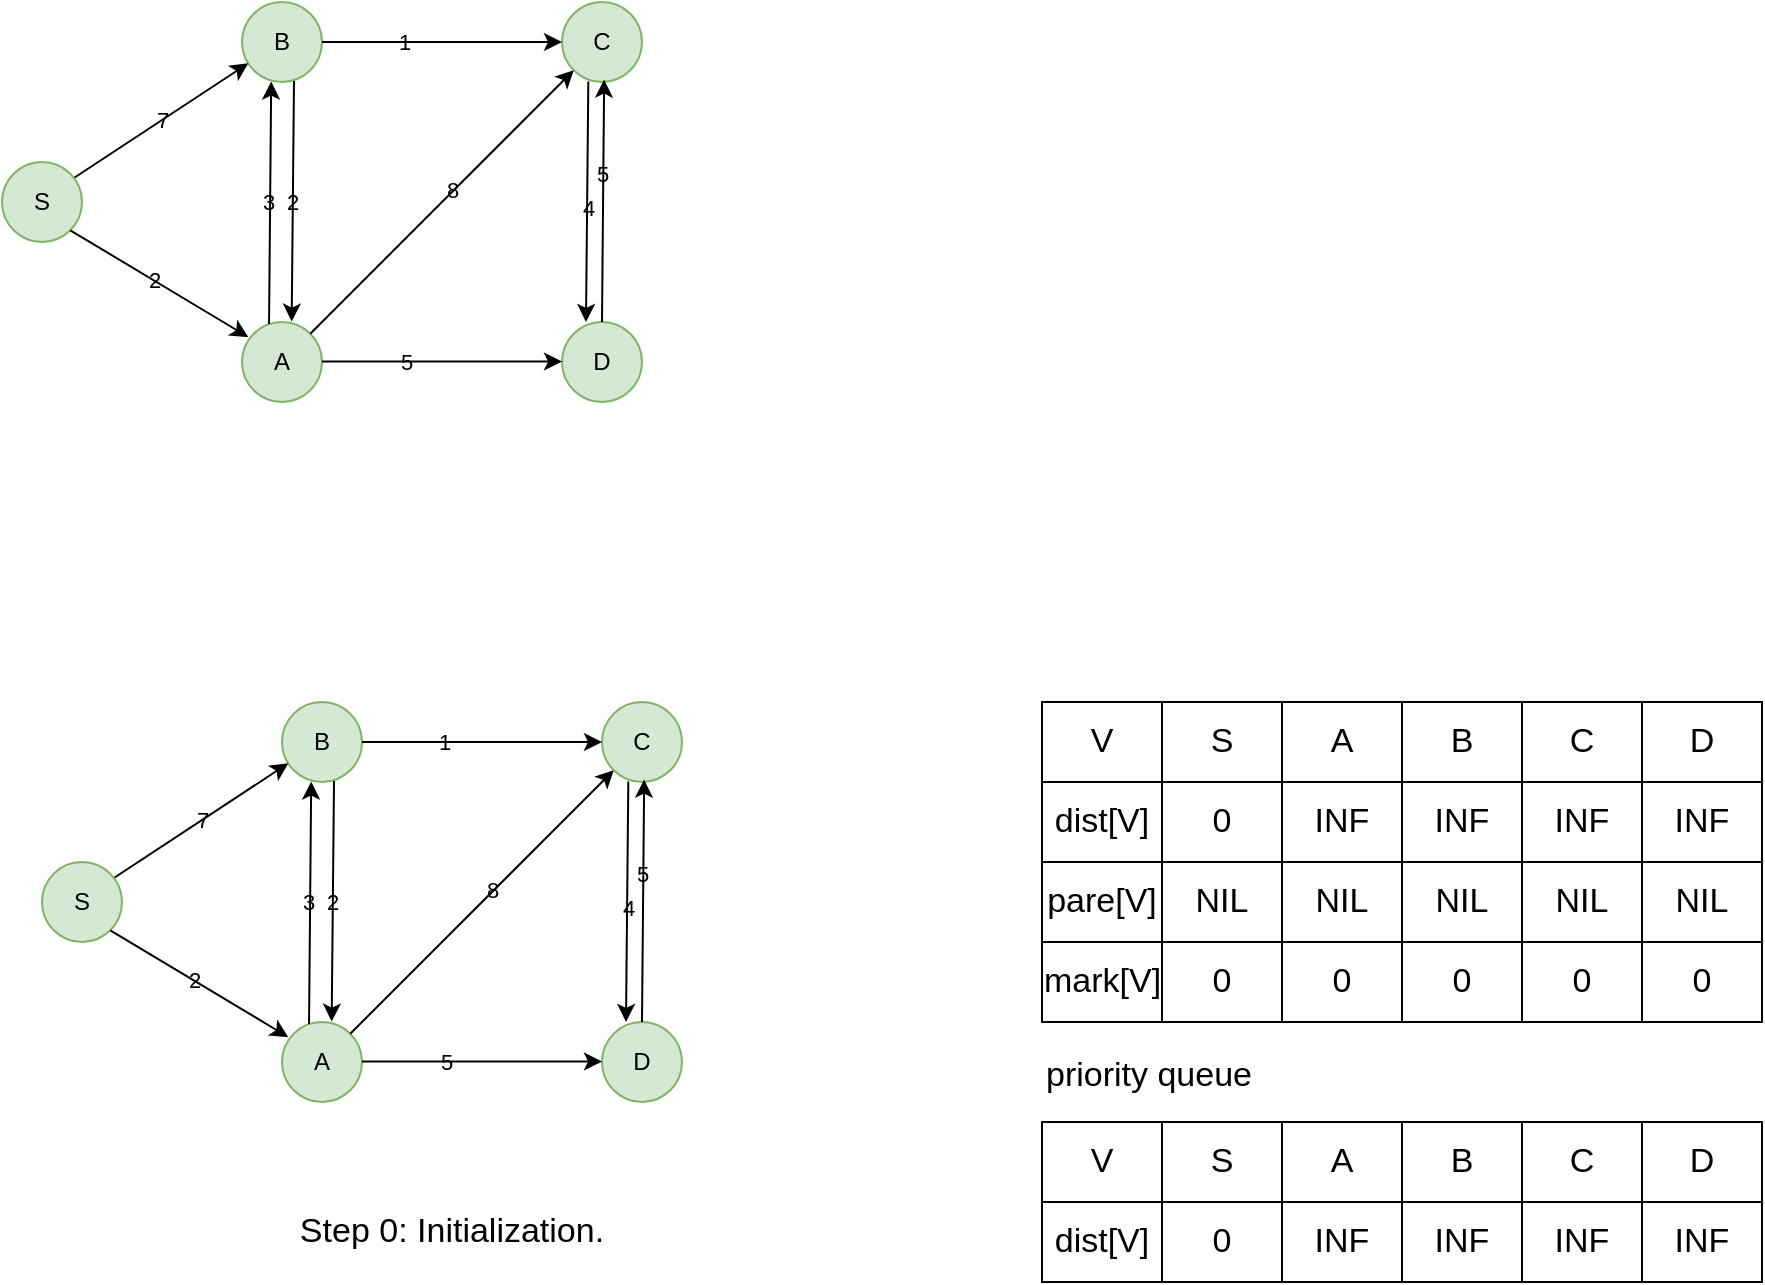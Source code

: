 <mxfile version="17.1.1" type="github">
  <diagram id="_dFQV9yzRKjEPI2oUBaA" name="Page-1">
    <mxGraphModel dx="823" dy="562" grid="1" gridSize="10" guides="1" tooltips="1" connect="1" arrows="1" fold="1" page="1" pageScale="1" pageWidth="827" pageHeight="1169" math="0" shadow="0">
      <root>
        <mxCell id="0" />
        <mxCell id="1" parent="0" />
        <mxCell id="8WXEVEu52d8ca_O_jeVY-1" value="S" style="ellipse;whiteSpace=wrap;html=1;aspect=fixed;fillColor=#d5e8d4;strokeColor=#82b366;labelBackgroundColor=none;" vertex="1" parent="1">
          <mxGeometry x="120" y="160" width="40" height="40" as="geometry" />
        </mxCell>
        <mxCell id="8WXEVEu52d8ca_O_jeVY-2" value="B" style="ellipse;whiteSpace=wrap;html=1;aspect=fixed;fillColor=#d5e8d4;strokeColor=#82b366;labelBackgroundColor=none;" vertex="1" parent="1">
          <mxGeometry x="240" y="80" width="40" height="40" as="geometry" />
        </mxCell>
        <mxCell id="8WXEVEu52d8ca_O_jeVY-3" value="A" style="ellipse;whiteSpace=wrap;html=1;aspect=fixed;fillColor=#d5e8d4;strokeColor=#82b366;labelBackgroundColor=none;" vertex="1" parent="1">
          <mxGeometry x="240" y="240" width="40" height="40" as="geometry" />
        </mxCell>
        <mxCell id="8WXEVEu52d8ca_O_jeVY-4" value="C" style="ellipse;whiteSpace=wrap;html=1;aspect=fixed;fillColor=#d5e8d4;strokeColor=#82b366;labelBackgroundColor=none;" vertex="1" parent="1">
          <mxGeometry x="400" y="80" width="40" height="40" as="geometry" />
        </mxCell>
        <mxCell id="8WXEVEu52d8ca_O_jeVY-5" value="D" style="ellipse;whiteSpace=wrap;html=1;aspect=fixed;fillColor=#d5e8d4;strokeColor=#82b366;labelBackgroundColor=none;" vertex="1" parent="1">
          <mxGeometry x="400" y="240" width="40" height="40" as="geometry" />
        </mxCell>
        <mxCell id="8WXEVEu52d8ca_O_jeVY-6" value="7" style="endArrow=classic;html=1;rounded=0;entryX=0.079;entryY=0.766;entryDx=0;entryDy=0;entryPerimeter=0;exitX=0.908;exitY=0.194;exitDx=0;exitDy=0;exitPerimeter=0;labelBackgroundColor=none;" edge="1" parent="1" source="8WXEVEu52d8ca_O_jeVY-1" target="8WXEVEu52d8ca_O_jeVY-2">
          <mxGeometry width="50" height="50" relative="1" as="geometry">
            <mxPoint x="390" y="300" as="sourcePoint" />
            <mxPoint x="440" y="250" as="targetPoint" />
          </mxGeometry>
        </mxCell>
        <mxCell id="8WXEVEu52d8ca_O_jeVY-7" value="" style="endArrow=classic;html=1;rounded=0;entryX=0.078;entryY=0.188;entryDx=0;entryDy=0;entryPerimeter=0;exitX=1;exitY=1;exitDx=0;exitDy=0;labelBackgroundColor=none;" edge="1" parent="1" source="8WXEVEu52d8ca_O_jeVY-1" target="8WXEVEu52d8ca_O_jeVY-3">
          <mxGeometry width="50" height="50" relative="1" as="geometry">
            <mxPoint x="166.32" y="177.76" as="sourcePoint" />
            <mxPoint x="253.16" y="120.64" as="targetPoint" />
          </mxGeometry>
        </mxCell>
        <mxCell id="8WXEVEu52d8ca_O_jeVY-15" value="2" style="edgeLabel;html=1;align=center;verticalAlign=middle;resizable=0;points=[];labelBackgroundColor=none;" vertex="1" connectable="0" parent="8WXEVEu52d8ca_O_jeVY-7">
          <mxGeometry x="-0.065" relative="1" as="geometry">
            <mxPoint as="offset" />
          </mxGeometry>
        </mxCell>
        <mxCell id="8WXEVEu52d8ca_O_jeVY-8" value="" style="endArrow=classic;html=1;rounded=0;exitX=0.65;exitY=0.988;exitDx=0;exitDy=0;exitPerimeter=0;entryX=0.621;entryY=-0.005;entryDx=0;entryDy=0;entryPerimeter=0;labelBackgroundColor=none;" edge="1" parent="1" source="8WXEVEu52d8ca_O_jeVY-2" target="8WXEVEu52d8ca_O_jeVY-3">
          <mxGeometry width="50" height="50" relative="1" as="geometry">
            <mxPoint x="320" y="190" as="sourcePoint" />
            <mxPoint x="370" y="140" as="targetPoint" />
          </mxGeometry>
        </mxCell>
        <mxCell id="8WXEVEu52d8ca_O_jeVY-17" value="2" style="edgeLabel;html=1;align=center;verticalAlign=middle;resizable=0;points=[];labelBackgroundColor=none;" vertex="1" connectable="0" parent="8WXEVEu52d8ca_O_jeVY-8">
          <mxGeometry x="0.008" y="-1" relative="1" as="geometry">
            <mxPoint as="offset" />
          </mxGeometry>
        </mxCell>
        <mxCell id="8WXEVEu52d8ca_O_jeVY-9" value="" style="endArrow=classic;html=1;rounded=0;entryX=0.365;entryY=0.994;entryDx=0;entryDy=0;entryPerimeter=0;exitX=0.338;exitY=0.024;exitDx=0;exitDy=0;exitPerimeter=0;labelBackgroundColor=none;" edge="1" parent="1" source="8WXEVEu52d8ca_O_jeVY-3" target="8WXEVEu52d8ca_O_jeVY-2">
          <mxGeometry width="50" height="50" relative="1" as="geometry">
            <mxPoint x="270" y="190" as="sourcePoint" />
            <mxPoint x="320" y="140" as="targetPoint" />
          </mxGeometry>
        </mxCell>
        <mxCell id="8WXEVEu52d8ca_O_jeVY-16" value="3" style="edgeLabel;html=1;align=center;verticalAlign=middle;resizable=0;points=[];labelBackgroundColor=none;" vertex="1" connectable="0" parent="8WXEVEu52d8ca_O_jeVY-9">
          <mxGeometry x="0.014" y="1" relative="1" as="geometry">
            <mxPoint as="offset" />
          </mxGeometry>
        </mxCell>
        <mxCell id="8WXEVEu52d8ca_O_jeVY-10" value="" style="endArrow=classic;html=1;rounded=0;entryX=0;entryY=0.5;entryDx=0;entryDy=0;exitX=1;exitY=0.5;exitDx=0;exitDy=0;labelBackgroundColor=none;" edge="1" parent="1" source="8WXEVEu52d8ca_O_jeVY-2" target="8WXEVEu52d8ca_O_jeVY-4">
          <mxGeometry width="50" height="50" relative="1" as="geometry">
            <mxPoint x="290" y="190" as="sourcePoint" />
            <mxPoint x="340" y="140" as="targetPoint" />
          </mxGeometry>
        </mxCell>
        <mxCell id="8WXEVEu52d8ca_O_jeVY-18" value="1" style="edgeLabel;html=1;align=center;verticalAlign=middle;resizable=0;points=[];labelBackgroundColor=none;" vertex="1" connectable="0" parent="8WXEVEu52d8ca_O_jeVY-10">
          <mxGeometry x="-0.328" relative="1" as="geometry">
            <mxPoint as="offset" />
          </mxGeometry>
        </mxCell>
        <mxCell id="8WXEVEu52d8ca_O_jeVY-11" value="" style="endArrow=classic;html=1;rounded=0;entryX=0;entryY=0.5;entryDx=0;entryDy=0;exitX=1;exitY=0.5;exitDx=0;exitDy=0;labelBackgroundColor=none;" edge="1" parent="1">
          <mxGeometry width="50" height="50" relative="1" as="geometry">
            <mxPoint x="280" y="259.8" as="sourcePoint" />
            <mxPoint x="400" y="259.8" as="targetPoint" />
          </mxGeometry>
        </mxCell>
        <mxCell id="8WXEVEu52d8ca_O_jeVY-19" value="5" style="edgeLabel;html=1;align=center;verticalAlign=middle;resizable=0;points=[];labelBackgroundColor=none;" vertex="1" connectable="0" parent="8WXEVEu52d8ca_O_jeVY-11">
          <mxGeometry x="-0.297" relative="1" as="geometry">
            <mxPoint as="offset" />
          </mxGeometry>
        </mxCell>
        <mxCell id="8WXEVEu52d8ca_O_jeVY-12" value="" style="endArrow=classic;html=1;rounded=0;exitX=1;exitY=0;exitDx=0;exitDy=0;entryX=0;entryY=1;entryDx=0;entryDy=0;labelBackgroundColor=none;" edge="1" parent="1" source="8WXEVEu52d8ca_O_jeVY-3" target="8WXEVEu52d8ca_O_jeVY-4">
          <mxGeometry width="50" height="50" relative="1" as="geometry">
            <mxPoint x="290" y="190" as="sourcePoint" />
            <mxPoint x="340" y="140" as="targetPoint" />
          </mxGeometry>
        </mxCell>
        <mxCell id="8WXEVEu52d8ca_O_jeVY-20" value="8" style="edgeLabel;html=1;align=center;verticalAlign=middle;resizable=0;points=[];labelBackgroundColor=none;" vertex="1" connectable="0" parent="8WXEVEu52d8ca_O_jeVY-12">
          <mxGeometry x="0.08" y="1" relative="1" as="geometry">
            <mxPoint as="offset" />
          </mxGeometry>
        </mxCell>
        <mxCell id="8WXEVEu52d8ca_O_jeVY-13" value="" style="endArrow=classic;html=1;rounded=0;exitX=0.65;exitY=0.988;exitDx=0;exitDy=0;exitPerimeter=0;entryX=0.621;entryY=-0.005;entryDx=0;entryDy=0;entryPerimeter=0;labelBackgroundColor=none;" edge="1" parent="1">
          <mxGeometry width="50" height="50" relative="1" as="geometry">
            <mxPoint x="413.16" y="119.72" as="sourcePoint" />
            <mxPoint x="412" y="240.0" as="targetPoint" />
          </mxGeometry>
        </mxCell>
        <mxCell id="8WXEVEu52d8ca_O_jeVY-21" value="4" style="edgeLabel;html=1;align=center;verticalAlign=middle;resizable=0;points=[];labelBackgroundColor=none;" vertex="1" connectable="0" parent="8WXEVEu52d8ca_O_jeVY-13">
          <mxGeometry x="0.055" relative="1" as="geometry">
            <mxPoint as="offset" />
          </mxGeometry>
        </mxCell>
        <mxCell id="8WXEVEu52d8ca_O_jeVY-14" value="" style="endArrow=classic;html=1;rounded=0;entryX=0.365;entryY=0.994;entryDx=0;entryDy=0;entryPerimeter=0;exitX=0.338;exitY=0.024;exitDx=0;exitDy=0;exitPerimeter=0;labelBackgroundColor=none;" edge="1" parent="1">
          <mxGeometry width="50" height="50" relative="1" as="geometry">
            <mxPoint x="420" y="240.0" as="sourcePoint" />
            <mxPoint x="421.08" y="118.8" as="targetPoint" />
          </mxGeometry>
        </mxCell>
        <mxCell id="8WXEVEu52d8ca_O_jeVY-22" value="5" style="edgeLabel;html=1;align=center;verticalAlign=middle;resizable=0;points=[];labelBackgroundColor=none;" vertex="1" connectable="0" parent="8WXEVEu52d8ca_O_jeVY-14">
          <mxGeometry x="0.218" y="1" relative="1" as="geometry">
            <mxPoint as="offset" />
          </mxGeometry>
        </mxCell>
        <mxCell id="8WXEVEu52d8ca_O_jeVY-24" value="&lt;font style=&quot;font-size: 17px&quot;&gt;Step 0: Initialization.&lt;/font&gt;" style="text;html=1;strokeColor=none;fillColor=none;align=center;verticalAlign=middle;whiteSpace=wrap;rounded=0;labelBackgroundColor=none;" vertex="1" parent="1">
          <mxGeometry x="220" y="680" width="250" height="30" as="geometry" />
        </mxCell>
        <mxCell id="8WXEVEu52d8ca_O_jeVY-80" value="" style="shape=table;html=1;whiteSpace=wrap;startSize=0;container=1;collapsible=0;childLayout=tableLayout;labelBackgroundColor=none;labelBorderColor=none;fontSize=17;fontColor=default;strokeColor=default;fillColor=none;" vertex="1" parent="1">
          <mxGeometry x="640" y="430" width="360" height="160" as="geometry" />
        </mxCell>
        <mxCell id="8WXEVEu52d8ca_O_jeVY-81" value="" style="shape=tableRow;horizontal=0;startSize=0;swimlaneHead=0;swimlaneBody=0;top=0;left=0;bottom=0;right=0;collapsible=0;dropTarget=0;fillColor=none;points=[[0,0.5],[1,0.5]];portConstraint=eastwest;labelBackgroundColor=none;labelBorderColor=none;fontSize=17;fontColor=default;strokeColor=default;" vertex="1" parent="8WXEVEu52d8ca_O_jeVY-80">
          <mxGeometry width="360" height="40" as="geometry" />
        </mxCell>
        <mxCell id="8WXEVEu52d8ca_O_jeVY-82" value="V " style="shape=partialRectangle;html=1;whiteSpace=wrap;connectable=0;fillColor=none;top=0;left=0;bottom=0;right=0;overflow=hidden;labelBackgroundColor=none;labelBorderColor=none;fontSize=17;fontColor=default;strokeColor=default;" vertex="1" parent="8WXEVEu52d8ca_O_jeVY-81">
          <mxGeometry width="60" height="40" as="geometry">
            <mxRectangle width="60" height="40" as="alternateBounds" />
          </mxGeometry>
        </mxCell>
        <mxCell id="8WXEVEu52d8ca_O_jeVY-83" value="S" style="shape=partialRectangle;html=1;whiteSpace=wrap;connectable=0;fillColor=none;top=0;left=0;bottom=0;right=0;overflow=hidden;labelBackgroundColor=none;labelBorderColor=none;fontSize=17;fontColor=default;strokeColor=default;" vertex="1" parent="8WXEVEu52d8ca_O_jeVY-81">
          <mxGeometry x="60" width="60" height="40" as="geometry">
            <mxRectangle width="60" height="40" as="alternateBounds" />
          </mxGeometry>
        </mxCell>
        <mxCell id="8WXEVEu52d8ca_O_jeVY-84" value="A" style="shape=partialRectangle;html=1;whiteSpace=wrap;connectable=0;fillColor=none;top=0;left=0;bottom=0;right=0;overflow=hidden;labelBackgroundColor=none;labelBorderColor=none;fontSize=17;fontColor=default;strokeColor=default;" vertex="1" parent="8WXEVEu52d8ca_O_jeVY-81">
          <mxGeometry x="120" width="60" height="40" as="geometry">
            <mxRectangle width="60" height="40" as="alternateBounds" />
          </mxGeometry>
        </mxCell>
        <mxCell id="8WXEVEu52d8ca_O_jeVY-93" value="B" style="shape=partialRectangle;html=1;whiteSpace=wrap;connectable=0;fillColor=none;top=0;left=0;bottom=0;right=0;overflow=hidden;labelBackgroundColor=none;labelBorderColor=none;fontSize=17;fontColor=default;strokeColor=default;" vertex="1" parent="8WXEVEu52d8ca_O_jeVY-81">
          <mxGeometry x="180" width="60" height="40" as="geometry">
            <mxRectangle width="60" height="40" as="alternateBounds" />
          </mxGeometry>
        </mxCell>
        <mxCell id="8WXEVEu52d8ca_O_jeVY-96" value="C" style="shape=partialRectangle;html=1;whiteSpace=wrap;connectable=0;fillColor=none;top=0;left=0;bottom=0;right=0;overflow=hidden;labelBackgroundColor=none;labelBorderColor=none;fontSize=17;fontColor=default;strokeColor=default;" vertex="1" parent="8WXEVEu52d8ca_O_jeVY-81">
          <mxGeometry x="240" width="60" height="40" as="geometry">
            <mxRectangle width="60" height="40" as="alternateBounds" />
          </mxGeometry>
        </mxCell>
        <mxCell id="8WXEVEu52d8ca_O_jeVY-99" value="D" style="shape=partialRectangle;html=1;whiteSpace=wrap;connectable=0;fillColor=none;top=0;left=0;bottom=0;right=0;overflow=hidden;labelBackgroundColor=none;labelBorderColor=none;fontSize=17;fontColor=default;strokeColor=default;" vertex="1" parent="8WXEVEu52d8ca_O_jeVY-81">
          <mxGeometry x="300" width="60" height="40" as="geometry">
            <mxRectangle width="60" height="40" as="alternateBounds" />
          </mxGeometry>
        </mxCell>
        <mxCell id="8WXEVEu52d8ca_O_jeVY-85" value="" style="shape=tableRow;horizontal=0;startSize=0;swimlaneHead=0;swimlaneBody=0;top=0;left=0;bottom=0;right=0;collapsible=0;dropTarget=0;fillColor=none;points=[[0,0.5],[1,0.5]];portConstraint=eastwest;labelBackgroundColor=none;labelBorderColor=none;fontSize=17;fontColor=default;strokeColor=default;" vertex="1" parent="8WXEVEu52d8ca_O_jeVY-80">
          <mxGeometry y="40" width="360" height="40" as="geometry" />
        </mxCell>
        <mxCell id="8WXEVEu52d8ca_O_jeVY-86" value="dist[V]" style="shape=partialRectangle;html=1;whiteSpace=wrap;connectable=0;fillColor=none;top=0;left=0;bottom=0;right=0;overflow=hidden;labelBackgroundColor=none;labelBorderColor=none;fontSize=17;fontColor=default;strokeColor=default;" vertex="1" parent="8WXEVEu52d8ca_O_jeVY-85">
          <mxGeometry width="60" height="40" as="geometry">
            <mxRectangle width="60" height="40" as="alternateBounds" />
          </mxGeometry>
        </mxCell>
        <mxCell id="8WXEVEu52d8ca_O_jeVY-87" value="0" style="shape=partialRectangle;html=1;whiteSpace=wrap;connectable=0;fillColor=none;top=0;left=0;bottom=0;right=0;overflow=hidden;labelBackgroundColor=none;labelBorderColor=none;fontSize=17;fontColor=default;strokeColor=default;" vertex="1" parent="8WXEVEu52d8ca_O_jeVY-85">
          <mxGeometry x="60" width="60" height="40" as="geometry">
            <mxRectangle width="60" height="40" as="alternateBounds" />
          </mxGeometry>
        </mxCell>
        <mxCell id="8WXEVEu52d8ca_O_jeVY-88" value="INF" style="shape=partialRectangle;html=1;whiteSpace=wrap;connectable=0;fillColor=none;top=0;left=0;bottom=0;right=0;overflow=hidden;labelBackgroundColor=none;labelBorderColor=none;fontSize=17;fontColor=default;strokeColor=default;" vertex="1" parent="8WXEVEu52d8ca_O_jeVY-85">
          <mxGeometry x="120" width="60" height="40" as="geometry">
            <mxRectangle width="60" height="40" as="alternateBounds" />
          </mxGeometry>
        </mxCell>
        <mxCell id="8WXEVEu52d8ca_O_jeVY-94" value="INF" style="shape=partialRectangle;html=1;whiteSpace=wrap;connectable=0;fillColor=none;top=0;left=0;bottom=0;right=0;overflow=hidden;labelBackgroundColor=none;labelBorderColor=none;fontSize=17;fontColor=default;strokeColor=default;" vertex="1" parent="8WXEVEu52d8ca_O_jeVY-85">
          <mxGeometry x="180" width="60" height="40" as="geometry">
            <mxRectangle width="60" height="40" as="alternateBounds" />
          </mxGeometry>
        </mxCell>
        <mxCell id="8WXEVEu52d8ca_O_jeVY-97" value="INF" style="shape=partialRectangle;html=1;whiteSpace=wrap;connectable=0;fillColor=none;top=0;left=0;bottom=0;right=0;overflow=hidden;labelBackgroundColor=none;labelBorderColor=none;fontSize=17;fontColor=default;strokeColor=default;" vertex="1" parent="8WXEVEu52d8ca_O_jeVY-85">
          <mxGeometry x="240" width="60" height="40" as="geometry">
            <mxRectangle width="60" height="40" as="alternateBounds" />
          </mxGeometry>
        </mxCell>
        <mxCell id="8WXEVEu52d8ca_O_jeVY-100" value="INF" style="shape=partialRectangle;html=1;whiteSpace=wrap;connectable=0;fillColor=none;top=0;left=0;bottom=0;right=0;overflow=hidden;labelBackgroundColor=none;labelBorderColor=none;fontSize=17;fontColor=default;strokeColor=default;" vertex="1" parent="8WXEVEu52d8ca_O_jeVY-85">
          <mxGeometry x="300" width="60" height="40" as="geometry">
            <mxRectangle width="60" height="40" as="alternateBounds" />
          </mxGeometry>
        </mxCell>
        <mxCell id="8WXEVEu52d8ca_O_jeVY-89" value="" style="shape=tableRow;horizontal=0;startSize=0;swimlaneHead=0;swimlaneBody=0;top=0;left=0;bottom=0;right=0;collapsible=0;dropTarget=0;fillColor=none;points=[[0,0.5],[1,0.5]];portConstraint=eastwest;labelBackgroundColor=none;labelBorderColor=none;fontSize=17;fontColor=default;strokeColor=default;" vertex="1" parent="8WXEVEu52d8ca_O_jeVY-80">
          <mxGeometry y="80" width="360" height="40" as="geometry" />
        </mxCell>
        <mxCell id="8WXEVEu52d8ca_O_jeVY-90" value="pare[V]" style="shape=partialRectangle;html=1;whiteSpace=wrap;connectable=0;fillColor=none;top=0;left=0;bottom=0;right=0;overflow=hidden;labelBackgroundColor=none;labelBorderColor=none;fontSize=17;fontColor=default;strokeColor=default;" vertex="1" parent="8WXEVEu52d8ca_O_jeVY-89">
          <mxGeometry width="60" height="40" as="geometry">
            <mxRectangle width="60" height="40" as="alternateBounds" />
          </mxGeometry>
        </mxCell>
        <mxCell id="8WXEVEu52d8ca_O_jeVY-91" value="NIL" style="shape=partialRectangle;html=1;whiteSpace=wrap;connectable=0;fillColor=none;top=0;left=0;bottom=0;right=0;overflow=hidden;labelBackgroundColor=none;labelBorderColor=none;fontSize=17;fontColor=default;strokeColor=default;" vertex="1" parent="8WXEVEu52d8ca_O_jeVY-89">
          <mxGeometry x="60" width="60" height="40" as="geometry">
            <mxRectangle width="60" height="40" as="alternateBounds" />
          </mxGeometry>
        </mxCell>
        <mxCell id="8WXEVEu52d8ca_O_jeVY-92" value="NIL" style="shape=partialRectangle;html=1;whiteSpace=wrap;connectable=0;fillColor=none;top=0;left=0;bottom=0;right=0;overflow=hidden;pointerEvents=1;labelBackgroundColor=none;labelBorderColor=none;fontSize=17;fontColor=default;strokeColor=default;" vertex="1" parent="8WXEVEu52d8ca_O_jeVY-89">
          <mxGeometry x="120" width="60" height="40" as="geometry">
            <mxRectangle width="60" height="40" as="alternateBounds" />
          </mxGeometry>
        </mxCell>
        <mxCell id="8WXEVEu52d8ca_O_jeVY-95" value="NIL" style="shape=partialRectangle;html=1;whiteSpace=wrap;connectable=0;fillColor=none;top=0;left=0;bottom=0;right=0;overflow=hidden;pointerEvents=1;labelBackgroundColor=none;labelBorderColor=none;fontSize=17;fontColor=default;strokeColor=default;" vertex="1" parent="8WXEVEu52d8ca_O_jeVY-89">
          <mxGeometry x="180" width="60" height="40" as="geometry">
            <mxRectangle width="60" height="40" as="alternateBounds" />
          </mxGeometry>
        </mxCell>
        <mxCell id="8WXEVEu52d8ca_O_jeVY-98" value="NIL" style="shape=partialRectangle;html=1;whiteSpace=wrap;connectable=0;fillColor=none;top=0;left=0;bottom=0;right=0;overflow=hidden;pointerEvents=1;labelBackgroundColor=none;labelBorderColor=none;fontSize=17;fontColor=default;strokeColor=default;" vertex="1" parent="8WXEVEu52d8ca_O_jeVY-89">
          <mxGeometry x="240" width="60" height="40" as="geometry">
            <mxRectangle width="60" height="40" as="alternateBounds" />
          </mxGeometry>
        </mxCell>
        <mxCell id="8WXEVEu52d8ca_O_jeVY-101" value="NIL" style="shape=partialRectangle;html=1;whiteSpace=wrap;connectable=0;fillColor=none;top=0;left=0;bottom=0;right=0;overflow=hidden;pointerEvents=1;labelBackgroundColor=none;labelBorderColor=none;fontSize=17;fontColor=default;strokeColor=default;" vertex="1" parent="8WXEVEu52d8ca_O_jeVY-89">
          <mxGeometry x="300" width="60" height="40" as="geometry">
            <mxRectangle width="60" height="40" as="alternateBounds" />
          </mxGeometry>
        </mxCell>
        <mxCell id="8WXEVEu52d8ca_O_jeVY-102" style="shape=tableRow;horizontal=0;startSize=0;swimlaneHead=0;swimlaneBody=0;top=0;left=0;bottom=0;right=0;collapsible=0;dropTarget=0;fillColor=none;points=[[0,0.5],[1,0.5]];portConstraint=eastwest;labelBackgroundColor=none;labelBorderColor=none;fontSize=17;fontColor=default;strokeColor=default;" vertex="1" parent="8WXEVEu52d8ca_O_jeVY-80">
          <mxGeometry y="120" width="360" height="40" as="geometry" />
        </mxCell>
        <mxCell id="8WXEVEu52d8ca_O_jeVY-103" value="mark[V]" style="shape=partialRectangle;html=1;whiteSpace=wrap;connectable=0;fillColor=none;top=0;left=0;bottom=0;right=0;overflow=hidden;labelBackgroundColor=none;labelBorderColor=none;fontSize=17;fontColor=default;strokeColor=default;" vertex="1" parent="8WXEVEu52d8ca_O_jeVY-102">
          <mxGeometry width="60" height="40" as="geometry">
            <mxRectangle width="60" height="40" as="alternateBounds" />
          </mxGeometry>
        </mxCell>
        <mxCell id="8WXEVEu52d8ca_O_jeVY-104" value="0" style="shape=partialRectangle;html=1;whiteSpace=wrap;connectable=0;fillColor=none;top=0;left=0;bottom=0;right=0;overflow=hidden;labelBackgroundColor=none;labelBorderColor=none;fontSize=17;fontColor=default;strokeColor=default;" vertex="1" parent="8WXEVEu52d8ca_O_jeVY-102">
          <mxGeometry x="60" width="60" height="40" as="geometry">
            <mxRectangle width="60" height="40" as="alternateBounds" />
          </mxGeometry>
        </mxCell>
        <mxCell id="8WXEVEu52d8ca_O_jeVY-105" value="0" style="shape=partialRectangle;html=1;whiteSpace=wrap;connectable=0;fillColor=none;top=0;left=0;bottom=0;right=0;overflow=hidden;pointerEvents=1;labelBackgroundColor=none;labelBorderColor=none;fontSize=17;fontColor=default;strokeColor=default;" vertex="1" parent="8WXEVEu52d8ca_O_jeVY-102">
          <mxGeometry x="120" width="60" height="40" as="geometry">
            <mxRectangle width="60" height="40" as="alternateBounds" />
          </mxGeometry>
        </mxCell>
        <mxCell id="8WXEVEu52d8ca_O_jeVY-106" value="0" style="shape=partialRectangle;html=1;whiteSpace=wrap;connectable=0;fillColor=none;top=0;left=0;bottom=0;right=0;overflow=hidden;pointerEvents=1;labelBackgroundColor=none;labelBorderColor=none;fontSize=17;fontColor=default;strokeColor=default;" vertex="1" parent="8WXEVEu52d8ca_O_jeVY-102">
          <mxGeometry x="180" width="60" height="40" as="geometry">
            <mxRectangle width="60" height="40" as="alternateBounds" />
          </mxGeometry>
        </mxCell>
        <mxCell id="8WXEVEu52d8ca_O_jeVY-107" value="0" style="shape=partialRectangle;html=1;whiteSpace=wrap;connectable=0;fillColor=none;top=0;left=0;bottom=0;right=0;overflow=hidden;pointerEvents=1;labelBackgroundColor=none;labelBorderColor=none;fontSize=17;fontColor=default;strokeColor=default;" vertex="1" parent="8WXEVEu52d8ca_O_jeVY-102">
          <mxGeometry x="240" width="60" height="40" as="geometry">
            <mxRectangle width="60" height="40" as="alternateBounds" />
          </mxGeometry>
        </mxCell>
        <mxCell id="8WXEVEu52d8ca_O_jeVY-108" value="0" style="shape=partialRectangle;html=1;whiteSpace=wrap;connectable=0;fillColor=none;top=0;left=0;bottom=0;right=0;overflow=hidden;pointerEvents=1;labelBackgroundColor=none;labelBorderColor=none;fontSize=17;fontColor=default;strokeColor=default;" vertex="1" parent="8WXEVEu52d8ca_O_jeVY-102">
          <mxGeometry x="300" width="60" height="40" as="geometry">
            <mxRectangle width="60" height="40" as="alternateBounds" />
          </mxGeometry>
        </mxCell>
        <mxCell id="8WXEVEu52d8ca_O_jeVY-109" value="S" style="ellipse;whiteSpace=wrap;html=1;aspect=fixed;fillColor=#d5e8d4;strokeColor=#82b366;labelBackgroundColor=none;" vertex="1" parent="1">
          <mxGeometry x="140" y="510" width="40" height="40" as="geometry" />
        </mxCell>
        <mxCell id="8WXEVEu52d8ca_O_jeVY-110" value="B" style="ellipse;whiteSpace=wrap;html=1;aspect=fixed;fillColor=#d5e8d4;strokeColor=#82b366;labelBackgroundColor=none;" vertex="1" parent="1">
          <mxGeometry x="260" y="430" width="40" height="40" as="geometry" />
        </mxCell>
        <mxCell id="8WXEVEu52d8ca_O_jeVY-111" value="A" style="ellipse;whiteSpace=wrap;html=1;aspect=fixed;fillColor=#d5e8d4;strokeColor=#82b366;labelBackgroundColor=none;" vertex="1" parent="1">
          <mxGeometry x="260" y="590" width="40" height="40" as="geometry" />
        </mxCell>
        <mxCell id="8WXEVEu52d8ca_O_jeVY-112" value="C" style="ellipse;whiteSpace=wrap;html=1;aspect=fixed;fillColor=#d5e8d4;strokeColor=#82b366;labelBackgroundColor=none;" vertex="1" parent="1">
          <mxGeometry x="420" y="430" width="40" height="40" as="geometry" />
        </mxCell>
        <mxCell id="8WXEVEu52d8ca_O_jeVY-113" value="D" style="ellipse;whiteSpace=wrap;html=1;aspect=fixed;fillColor=#d5e8d4;strokeColor=#82b366;labelBackgroundColor=none;" vertex="1" parent="1">
          <mxGeometry x="420" y="590" width="40" height="40" as="geometry" />
        </mxCell>
        <mxCell id="8WXEVEu52d8ca_O_jeVY-114" value="7" style="endArrow=classic;html=1;rounded=0;entryX=0.079;entryY=0.766;entryDx=0;entryDy=0;entryPerimeter=0;exitX=0.908;exitY=0.194;exitDx=0;exitDy=0;exitPerimeter=0;labelBackgroundColor=none;" edge="1" parent="1" source="8WXEVEu52d8ca_O_jeVY-109" target="8WXEVEu52d8ca_O_jeVY-110">
          <mxGeometry width="50" height="50" relative="1" as="geometry">
            <mxPoint x="410" y="650" as="sourcePoint" />
            <mxPoint x="460" y="600" as="targetPoint" />
          </mxGeometry>
        </mxCell>
        <mxCell id="8WXEVEu52d8ca_O_jeVY-115" value="" style="endArrow=classic;html=1;rounded=0;entryX=0.078;entryY=0.188;entryDx=0;entryDy=0;entryPerimeter=0;exitX=1;exitY=1;exitDx=0;exitDy=0;labelBackgroundColor=none;" edge="1" parent="1" source="8WXEVEu52d8ca_O_jeVY-109" target="8WXEVEu52d8ca_O_jeVY-111">
          <mxGeometry width="50" height="50" relative="1" as="geometry">
            <mxPoint x="186.32" y="527.76" as="sourcePoint" />
            <mxPoint x="273.16" y="470.64" as="targetPoint" />
          </mxGeometry>
        </mxCell>
        <mxCell id="8WXEVEu52d8ca_O_jeVY-116" value="2" style="edgeLabel;html=1;align=center;verticalAlign=middle;resizable=0;points=[];labelBackgroundColor=none;" vertex="1" connectable="0" parent="8WXEVEu52d8ca_O_jeVY-115">
          <mxGeometry x="-0.065" relative="1" as="geometry">
            <mxPoint as="offset" />
          </mxGeometry>
        </mxCell>
        <mxCell id="8WXEVEu52d8ca_O_jeVY-117" value="" style="endArrow=classic;html=1;rounded=0;exitX=0.65;exitY=0.988;exitDx=0;exitDy=0;exitPerimeter=0;entryX=0.621;entryY=-0.005;entryDx=0;entryDy=0;entryPerimeter=0;labelBackgroundColor=none;" edge="1" parent="1" source="8WXEVEu52d8ca_O_jeVY-110" target="8WXEVEu52d8ca_O_jeVY-111">
          <mxGeometry width="50" height="50" relative="1" as="geometry">
            <mxPoint x="340" y="540" as="sourcePoint" />
            <mxPoint x="390" y="490" as="targetPoint" />
          </mxGeometry>
        </mxCell>
        <mxCell id="8WXEVEu52d8ca_O_jeVY-118" value="2" style="edgeLabel;html=1;align=center;verticalAlign=middle;resizable=0;points=[];labelBackgroundColor=none;" vertex="1" connectable="0" parent="8WXEVEu52d8ca_O_jeVY-117">
          <mxGeometry x="0.008" y="-1" relative="1" as="geometry">
            <mxPoint as="offset" />
          </mxGeometry>
        </mxCell>
        <mxCell id="8WXEVEu52d8ca_O_jeVY-119" value="" style="endArrow=classic;html=1;rounded=0;entryX=0.365;entryY=0.994;entryDx=0;entryDy=0;entryPerimeter=0;exitX=0.338;exitY=0.024;exitDx=0;exitDy=0;exitPerimeter=0;labelBackgroundColor=none;" edge="1" parent="1" source="8WXEVEu52d8ca_O_jeVY-111" target="8WXEVEu52d8ca_O_jeVY-110">
          <mxGeometry width="50" height="50" relative="1" as="geometry">
            <mxPoint x="290" y="540" as="sourcePoint" />
            <mxPoint x="340" y="490" as="targetPoint" />
          </mxGeometry>
        </mxCell>
        <mxCell id="8WXEVEu52d8ca_O_jeVY-120" value="3" style="edgeLabel;html=1;align=center;verticalAlign=middle;resizable=0;points=[];labelBackgroundColor=none;" vertex="1" connectable="0" parent="8WXEVEu52d8ca_O_jeVY-119">
          <mxGeometry x="0.014" y="1" relative="1" as="geometry">
            <mxPoint as="offset" />
          </mxGeometry>
        </mxCell>
        <mxCell id="8WXEVEu52d8ca_O_jeVY-121" value="" style="endArrow=classic;html=1;rounded=0;entryX=0;entryY=0.5;entryDx=0;entryDy=0;exitX=1;exitY=0.5;exitDx=0;exitDy=0;labelBackgroundColor=none;" edge="1" parent="1" source="8WXEVEu52d8ca_O_jeVY-110" target="8WXEVEu52d8ca_O_jeVY-112">
          <mxGeometry width="50" height="50" relative="1" as="geometry">
            <mxPoint x="310" y="540" as="sourcePoint" />
            <mxPoint x="360" y="490" as="targetPoint" />
          </mxGeometry>
        </mxCell>
        <mxCell id="8WXEVEu52d8ca_O_jeVY-122" value="1" style="edgeLabel;html=1;align=center;verticalAlign=middle;resizable=0;points=[];labelBackgroundColor=none;" vertex="1" connectable="0" parent="8WXEVEu52d8ca_O_jeVY-121">
          <mxGeometry x="-0.328" relative="1" as="geometry">
            <mxPoint as="offset" />
          </mxGeometry>
        </mxCell>
        <mxCell id="8WXEVEu52d8ca_O_jeVY-123" value="" style="endArrow=classic;html=1;rounded=0;entryX=0;entryY=0.5;entryDx=0;entryDy=0;exitX=1;exitY=0.5;exitDx=0;exitDy=0;labelBackgroundColor=none;" edge="1" parent="1">
          <mxGeometry width="50" height="50" relative="1" as="geometry">
            <mxPoint x="300" y="609.8" as="sourcePoint" />
            <mxPoint x="420" y="609.8" as="targetPoint" />
          </mxGeometry>
        </mxCell>
        <mxCell id="8WXEVEu52d8ca_O_jeVY-124" value="5" style="edgeLabel;html=1;align=center;verticalAlign=middle;resizable=0;points=[];labelBackgroundColor=none;" vertex="1" connectable="0" parent="8WXEVEu52d8ca_O_jeVY-123">
          <mxGeometry x="-0.297" relative="1" as="geometry">
            <mxPoint as="offset" />
          </mxGeometry>
        </mxCell>
        <mxCell id="8WXEVEu52d8ca_O_jeVY-125" value="" style="endArrow=classic;html=1;rounded=0;exitX=1;exitY=0;exitDx=0;exitDy=0;entryX=0;entryY=1;entryDx=0;entryDy=0;labelBackgroundColor=none;" edge="1" parent="1" source="8WXEVEu52d8ca_O_jeVY-111" target="8WXEVEu52d8ca_O_jeVY-112">
          <mxGeometry width="50" height="50" relative="1" as="geometry">
            <mxPoint x="310" y="540" as="sourcePoint" />
            <mxPoint x="360" y="490" as="targetPoint" />
          </mxGeometry>
        </mxCell>
        <mxCell id="8WXEVEu52d8ca_O_jeVY-126" value="8" style="edgeLabel;html=1;align=center;verticalAlign=middle;resizable=0;points=[];labelBackgroundColor=none;" vertex="1" connectable="0" parent="8WXEVEu52d8ca_O_jeVY-125">
          <mxGeometry x="0.08" y="1" relative="1" as="geometry">
            <mxPoint as="offset" />
          </mxGeometry>
        </mxCell>
        <mxCell id="8WXEVEu52d8ca_O_jeVY-127" value="" style="endArrow=classic;html=1;rounded=0;exitX=0.65;exitY=0.988;exitDx=0;exitDy=0;exitPerimeter=0;entryX=0.621;entryY=-0.005;entryDx=0;entryDy=0;entryPerimeter=0;labelBackgroundColor=none;" edge="1" parent="1">
          <mxGeometry width="50" height="50" relative="1" as="geometry">
            <mxPoint x="433.16" y="469.72" as="sourcePoint" />
            <mxPoint x="432" y="590" as="targetPoint" />
          </mxGeometry>
        </mxCell>
        <mxCell id="8WXEVEu52d8ca_O_jeVY-128" value="4" style="edgeLabel;html=1;align=center;verticalAlign=middle;resizable=0;points=[];labelBackgroundColor=none;" vertex="1" connectable="0" parent="8WXEVEu52d8ca_O_jeVY-127">
          <mxGeometry x="0.055" relative="1" as="geometry">
            <mxPoint as="offset" />
          </mxGeometry>
        </mxCell>
        <mxCell id="8WXEVEu52d8ca_O_jeVY-129" value="" style="endArrow=classic;html=1;rounded=0;entryX=0.365;entryY=0.994;entryDx=0;entryDy=0;entryPerimeter=0;exitX=0.338;exitY=0.024;exitDx=0;exitDy=0;exitPerimeter=0;labelBackgroundColor=none;" edge="1" parent="1">
          <mxGeometry width="50" height="50" relative="1" as="geometry">
            <mxPoint x="440" y="590.0" as="sourcePoint" />
            <mxPoint x="441.08" y="468.8" as="targetPoint" />
          </mxGeometry>
        </mxCell>
        <mxCell id="8WXEVEu52d8ca_O_jeVY-130" value="5" style="edgeLabel;html=1;align=center;verticalAlign=middle;resizable=0;points=[];labelBackgroundColor=none;" vertex="1" connectable="0" parent="8WXEVEu52d8ca_O_jeVY-129">
          <mxGeometry x="0.218" y="1" relative="1" as="geometry">
            <mxPoint as="offset" />
          </mxGeometry>
        </mxCell>
        <mxCell id="8WXEVEu52d8ca_O_jeVY-131" value="priority queue" style="text;whiteSpace=wrap;html=1;fontSize=17;fontColor=default;" vertex="1" parent="1">
          <mxGeometry x="640" y="600" width="180" height="60" as="geometry" />
        </mxCell>
        <mxCell id="8WXEVEu52d8ca_O_jeVY-153" value="" style="shape=table;html=1;whiteSpace=wrap;startSize=0;container=1;collapsible=0;childLayout=tableLayout;labelBackgroundColor=none;labelBorderColor=none;fontSize=17;fontColor=default;strokeColor=default;fillColor=none;" vertex="1" parent="1">
          <mxGeometry x="640" y="640" width="360" height="80" as="geometry" />
        </mxCell>
        <mxCell id="8WXEVEu52d8ca_O_jeVY-154" value="" style="shape=tableRow;horizontal=0;startSize=0;swimlaneHead=0;swimlaneBody=0;top=0;left=0;bottom=0;right=0;collapsible=0;dropTarget=0;fillColor=none;points=[[0,0.5],[1,0.5]];portConstraint=eastwest;labelBackgroundColor=none;labelBorderColor=none;fontSize=17;fontColor=default;strokeColor=default;" vertex="1" parent="8WXEVEu52d8ca_O_jeVY-153">
          <mxGeometry width="360" height="40" as="geometry" />
        </mxCell>
        <mxCell id="8WXEVEu52d8ca_O_jeVY-172" value="V" style="shape=partialRectangle;html=1;whiteSpace=wrap;connectable=0;fillColor=none;top=0;left=0;bottom=0;right=0;overflow=hidden;labelBackgroundColor=none;labelBorderColor=none;fontSize=17;fontColor=default;strokeColor=default;" vertex="1" parent="8WXEVEu52d8ca_O_jeVY-154">
          <mxGeometry width="60" height="40" as="geometry">
            <mxRectangle width="60" height="40" as="alternateBounds" />
          </mxGeometry>
        </mxCell>
        <mxCell id="8WXEVEu52d8ca_O_jeVY-170" value="S" style="shape=partialRectangle;html=1;whiteSpace=wrap;connectable=0;fillColor=none;top=0;left=0;bottom=0;right=0;overflow=hidden;labelBackgroundColor=none;labelBorderColor=none;fontSize=17;fontColor=default;strokeColor=default;" vertex="1" parent="8WXEVEu52d8ca_O_jeVY-154">
          <mxGeometry x="60" width="60" height="40" as="geometry">
            <mxRectangle width="60" height="40" as="alternateBounds" />
          </mxGeometry>
        </mxCell>
        <mxCell id="8WXEVEu52d8ca_O_jeVY-168" value="A" style="shape=partialRectangle;html=1;whiteSpace=wrap;connectable=0;fillColor=none;top=0;left=0;bottom=0;right=0;overflow=hidden;labelBackgroundColor=none;labelBorderColor=none;fontSize=17;fontColor=default;strokeColor=default;" vertex="1" parent="8WXEVEu52d8ca_O_jeVY-154">
          <mxGeometry x="120" width="60" height="40" as="geometry">
            <mxRectangle width="60" height="40" as="alternateBounds" />
          </mxGeometry>
        </mxCell>
        <mxCell id="8WXEVEu52d8ca_O_jeVY-166" value="B" style="shape=partialRectangle;html=1;whiteSpace=wrap;connectable=0;fillColor=none;top=0;left=0;bottom=0;right=0;overflow=hidden;labelBackgroundColor=none;labelBorderColor=none;fontSize=17;fontColor=default;strokeColor=default;" vertex="1" parent="8WXEVEu52d8ca_O_jeVY-154">
          <mxGeometry x="180" width="60" height="40" as="geometry">
            <mxRectangle width="60" height="40" as="alternateBounds" />
          </mxGeometry>
        </mxCell>
        <mxCell id="8WXEVEu52d8ca_O_jeVY-155" value="C" style="shape=partialRectangle;html=1;whiteSpace=wrap;connectable=0;fillColor=none;top=0;left=0;bottom=0;right=0;overflow=hidden;labelBackgroundColor=none;labelBorderColor=none;fontSize=17;fontColor=default;strokeColor=default;" vertex="1" parent="8WXEVEu52d8ca_O_jeVY-154">
          <mxGeometry x="240" width="60" height="40" as="geometry">
            <mxRectangle width="60" height="40" as="alternateBounds" />
          </mxGeometry>
        </mxCell>
        <mxCell id="8WXEVEu52d8ca_O_jeVY-156" value="D" style="shape=partialRectangle;html=1;whiteSpace=wrap;connectable=0;fillColor=none;top=0;left=0;bottom=0;right=0;overflow=hidden;labelBackgroundColor=none;labelBorderColor=none;fontSize=17;fontColor=default;strokeColor=default;" vertex="1" parent="8WXEVEu52d8ca_O_jeVY-154">
          <mxGeometry x="300" width="60" height="40" as="geometry">
            <mxRectangle width="60" height="40" as="alternateBounds" />
          </mxGeometry>
        </mxCell>
        <mxCell id="8WXEVEu52d8ca_O_jeVY-158" value="" style="shape=tableRow;horizontal=0;startSize=0;swimlaneHead=0;swimlaneBody=0;top=0;left=0;bottom=0;right=0;collapsible=0;dropTarget=0;fillColor=none;points=[[0,0.5],[1,0.5]];portConstraint=eastwest;labelBackgroundColor=none;labelBorderColor=none;fontSize=17;fontColor=default;strokeColor=default;" vertex="1" parent="8WXEVEu52d8ca_O_jeVY-153">
          <mxGeometry y="40" width="360" height="40" as="geometry" />
        </mxCell>
        <mxCell id="8WXEVEu52d8ca_O_jeVY-173" value="dist[V]" style="shape=partialRectangle;html=1;whiteSpace=wrap;connectable=0;fillColor=none;top=0;left=0;bottom=0;right=0;overflow=hidden;labelBackgroundColor=none;labelBorderColor=none;fontSize=17;fontColor=default;strokeColor=default;" vertex="1" parent="8WXEVEu52d8ca_O_jeVY-158">
          <mxGeometry width="60" height="40" as="geometry">
            <mxRectangle width="60" height="40" as="alternateBounds" />
          </mxGeometry>
        </mxCell>
        <mxCell id="8WXEVEu52d8ca_O_jeVY-171" value="0" style="shape=partialRectangle;html=1;whiteSpace=wrap;connectable=0;fillColor=none;top=0;left=0;bottom=0;right=0;overflow=hidden;labelBackgroundColor=none;labelBorderColor=none;fontSize=17;fontColor=default;strokeColor=default;" vertex="1" parent="8WXEVEu52d8ca_O_jeVY-158">
          <mxGeometry x="60" width="60" height="40" as="geometry">
            <mxRectangle width="60" height="40" as="alternateBounds" />
          </mxGeometry>
        </mxCell>
        <mxCell id="8WXEVEu52d8ca_O_jeVY-169" value="INF" style="shape=partialRectangle;html=1;whiteSpace=wrap;connectable=0;fillColor=none;top=0;left=0;bottom=0;right=0;overflow=hidden;labelBackgroundColor=none;labelBorderColor=none;fontSize=17;fontColor=default;strokeColor=default;" vertex="1" parent="8WXEVEu52d8ca_O_jeVY-158">
          <mxGeometry x="120" width="60" height="40" as="geometry">
            <mxRectangle width="60" height="40" as="alternateBounds" />
          </mxGeometry>
        </mxCell>
        <mxCell id="8WXEVEu52d8ca_O_jeVY-167" value="INF" style="shape=partialRectangle;html=1;whiteSpace=wrap;connectable=0;fillColor=none;top=0;left=0;bottom=0;right=0;overflow=hidden;labelBackgroundColor=none;labelBorderColor=none;fontSize=17;fontColor=default;strokeColor=default;" vertex="1" parent="8WXEVEu52d8ca_O_jeVY-158">
          <mxGeometry x="180" width="60" height="40" as="geometry">
            <mxRectangle width="60" height="40" as="alternateBounds" />
          </mxGeometry>
        </mxCell>
        <mxCell id="8WXEVEu52d8ca_O_jeVY-159" value="INF" style="shape=partialRectangle;html=1;whiteSpace=wrap;connectable=0;fillColor=none;top=0;left=0;bottom=0;right=0;overflow=hidden;labelBackgroundColor=none;labelBorderColor=none;fontSize=17;fontColor=default;strokeColor=default;" vertex="1" parent="8WXEVEu52d8ca_O_jeVY-158">
          <mxGeometry x="240" width="60" height="40" as="geometry">
            <mxRectangle width="60" height="40" as="alternateBounds" />
          </mxGeometry>
        </mxCell>
        <mxCell id="8WXEVEu52d8ca_O_jeVY-160" value="INF" style="shape=partialRectangle;html=1;whiteSpace=wrap;connectable=0;fillColor=none;top=0;left=0;bottom=0;right=0;overflow=hidden;labelBackgroundColor=none;labelBorderColor=none;fontSize=17;fontColor=default;strokeColor=default;" vertex="1" parent="8WXEVEu52d8ca_O_jeVY-158">
          <mxGeometry x="300" width="60" height="40" as="geometry">
            <mxRectangle width="60" height="40" as="alternateBounds" />
          </mxGeometry>
        </mxCell>
      </root>
    </mxGraphModel>
  </diagram>
</mxfile>
